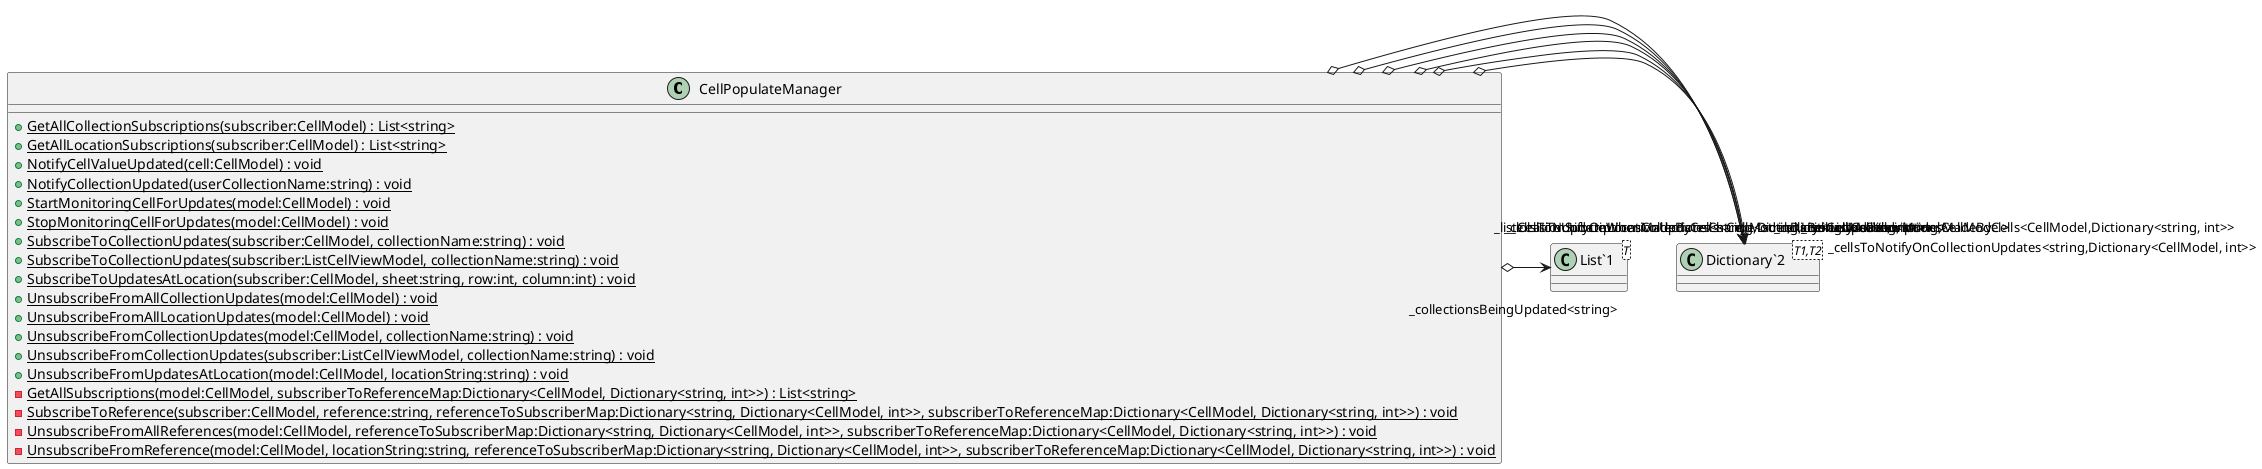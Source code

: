 @startuml
class CellPopulateManager {
    + {static} GetAllCollectionSubscriptions(subscriber:CellModel) : List<string>
    + {static} GetAllLocationSubscriptions(subscriber:CellModel) : List<string>
    + {static} NotifyCellValueUpdated(cell:CellModel) : void
    + {static} NotifyCollectionUpdated(userCollectionName:string) : void
    + {static} StartMonitoringCellForUpdates(model:CellModel) : void
    + {static} StopMonitoringCellForUpdates(model:CellModel) : void
    + {static} SubscribeToCollectionUpdates(subscriber:CellModel, collectionName:string) : void
    + {static} SubscribeToCollectionUpdates(subscriber:ListCellViewModel, collectionName:string) : void
    + {static} SubscribeToUpdatesAtLocation(subscriber:CellModel, sheet:string, row:int, column:int) : void
    + {static} UnsubscribeFromAllCollectionUpdates(model:CellModel) : void
    + {static} UnsubscribeFromAllLocationUpdates(model:CellModel) : void
    + {static} UnsubscribeFromCollectionUpdates(model:CellModel, collectionName:string) : void
    + {static} UnsubscribeFromCollectionUpdates(subscriber:ListCellViewModel, collectionName:string) : void
    + {static} UnsubscribeFromUpdatesAtLocation(model:CellModel, locationString:string) : void
    - {static} GetAllSubscriptions(model:CellModel, subscriberToReferenceMap:Dictionary<CellModel, Dictionary<string, int>>) : List<string>
    - {static} SubscribeToReference(subscriber:CellModel, reference:string, referenceToSubscriberMap:Dictionary<string, Dictionary<CellModel, int>>, subscriberToReferenceMap:Dictionary<CellModel, Dictionary<string, int>>) : void
    - {static} UnsubscribeFromAllReferences(model:CellModel, referenceToSubscriberMap:Dictionary<string, Dictionary<CellModel, int>>, subscriberToReferenceMap:Dictionary<CellModel, Dictionary<string, int>>) : void
    - {static} UnsubscribeFromReference(model:CellModel, locationString:string, referenceToSubscriberMap:Dictionary<string, Dictionary<CellModel, int>>, subscriberToReferenceMap:Dictionary<CellModel, Dictionary<string, int>>) : void
}
class "Dictionary`2"<T1,T2> {
}
class "List`1"<T> {
}
CellPopulateManager o-> "_cellsBeingUpdated<string,CellModel>" "Dictionary`2"
CellPopulateManager o-> "_cellsToNotifyOnCollectionUpdates<string,Dictionary<CellModel, int>>" "Dictionary`2"
CellPopulateManager o-> "_cellsToNotifyOnLocationUpdates<string,Dictionary<CellModel, int>>" "Dictionary`2"
CellPopulateManager o-> "_collectionsBeingUpdated<string>" "List`1"
CellPopulateManager o-> "_collectionSubcriptionsMadeByCells<CellModel,Dictionary<string, int>>" "Dictionary`2"
CellPopulateManager o-> "_listCellsToUpdateWhenCollectionsChange<string,List<ListCellViewModel>>" "Dictionary`2"
CellPopulateManager o-> "_locationSubcriptionsMadeByCells<CellModel,Dictionary<string, int>>" "Dictionary`2"
@enduml
